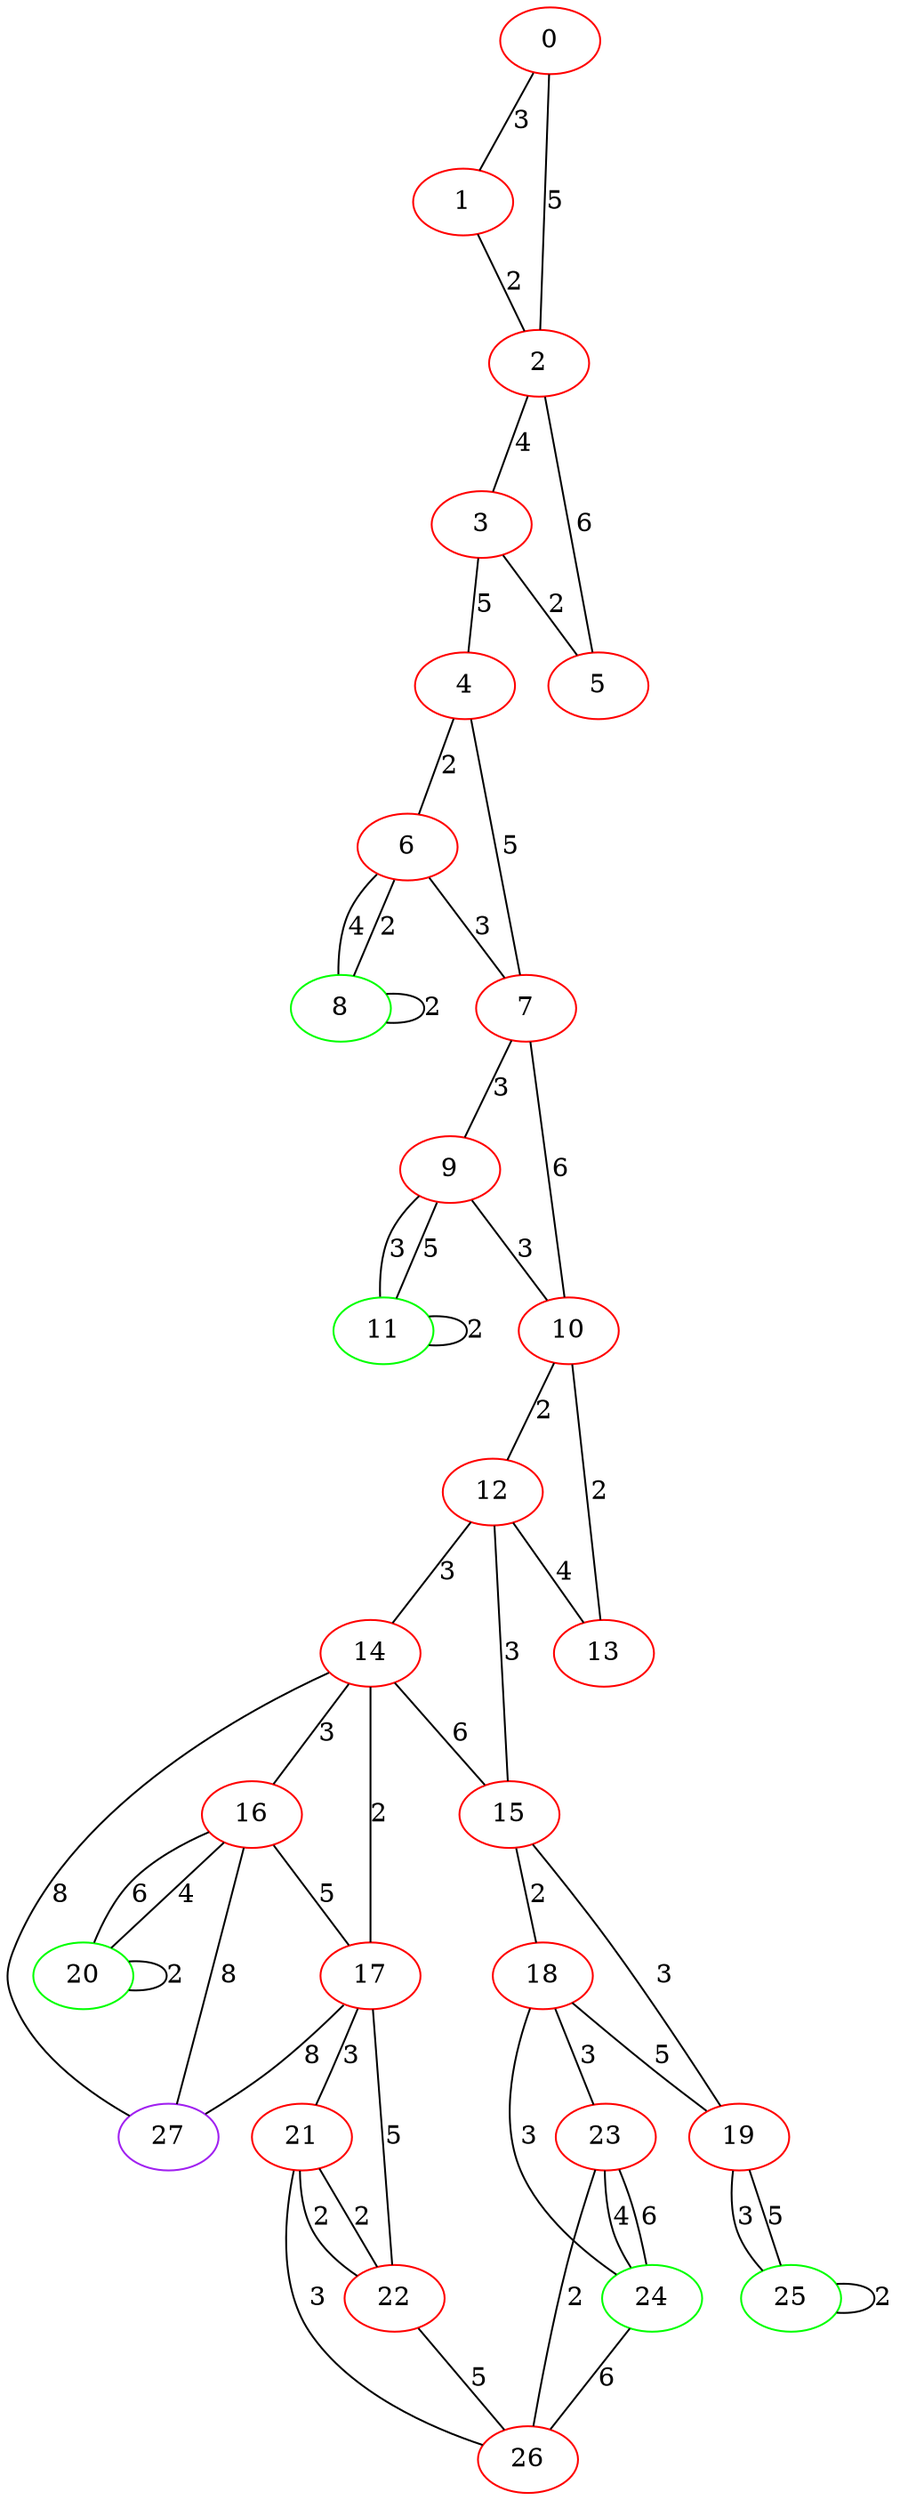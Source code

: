 graph "" {
0 [color=red, weight=1];
1 [color=red, weight=1];
2 [color=red, weight=1];
3 [color=red, weight=1];
4 [color=red, weight=1];
5 [color=red, weight=1];
6 [color=red, weight=1];
7 [color=red, weight=1];
8 [color=green, weight=2];
9 [color=red, weight=1];
10 [color=red, weight=1];
11 [color=green, weight=2];
12 [color=red, weight=1];
13 [color=red, weight=1];
14 [color=red, weight=1];
15 [color=red, weight=1];
16 [color=red, weight=1];
17 [color=red, weight=1];
18 [color=red, weight=1];
19 [color=red, weight=1];
20 [color=green, weight=2];
21 [color=red, weight=1];
22 [color=red, weight=1];
23 [color=red, weight=1];
24 [color=green, weight=2];
25 [color=green, weight=2];
26 [color=red, weight=1];
27 [color=purple, weight=4];
0 -- 1  [key=0, label=3];
0 -- 2  [key=0, label=5];
1 -- 2  [key=0, label=2];
2 -- 3  [key=0, label=4];
2 -- 5  [key=0, label=6];
3 -- 4  [key=0, label=5];
3 -- 5  [key=0, label=2];
4 -- 6  [key=0, label=2];
4 -- 7  [key=0, label=5];
6 -- 8  [key=0, label=4];
6 -- 8  [key=1, label=2];
6 -- 7  [key=0, label=3];
7 -- 9  [key=0, label=3];
7 -- 10  [key=0, label=6];
8 -- 8  [key=0, label=2];
9 -- 10  [key=0, label=3];
9 -- 11  [key=0, label=3];
9 -- 11  [key=1, label=5];
10 -- 12  [key=0, label=2];
10 -- 13  [key=0, label=2];
11 -- 11  [key=0, label=2];
12 -- 13  [key=0, label=4];
12 -- 14  [key=0, label=3];
12 -- 15  [key=0, label=3];
14 -- 16  [key=0, label=3];
14 -- 17  [key=0, label=2];
14 -- 27  [key=0, label=8];
14 -- 15  [key=0, label=6];
15 -- 18  [key=0, label=2];
15 -- 19  [key=0, label=3];
16 -- 17  [key=0, label=5];
16 -- 27  [key=0, label=8];
16 -- 20  [key=0, label=6];
16 -- 20  [key=1, label=4];
17 -- 22  [key=0, label=5];
17 -- 27  [key=0, label=8];
17 -- 21  [key=0, label=3];
18 -- 24  [key=0, label=3];
18 -- 19  [key=0, label=5];
18 -- 23  [key=0, label=3];
19 -- 25  [key=0, label=3];
19 -- 25  [key=1, label=5];
20 -- 20  [key=0, label=2];
21 -- 26  [key=0, label=3];
21 -- 22  [key=0, label=2];
21 -- 22  [key=1, label=2];
22 -- 26  [key=0, label=5];
23 -- 24  [key=0, label=4];
23 -- 24  [key=1, label=6];
23 -- 26  [key=0, label=2];
24 -- 26  [key=0, label=6];
25 -- 25  [key=0, label=2];
}
